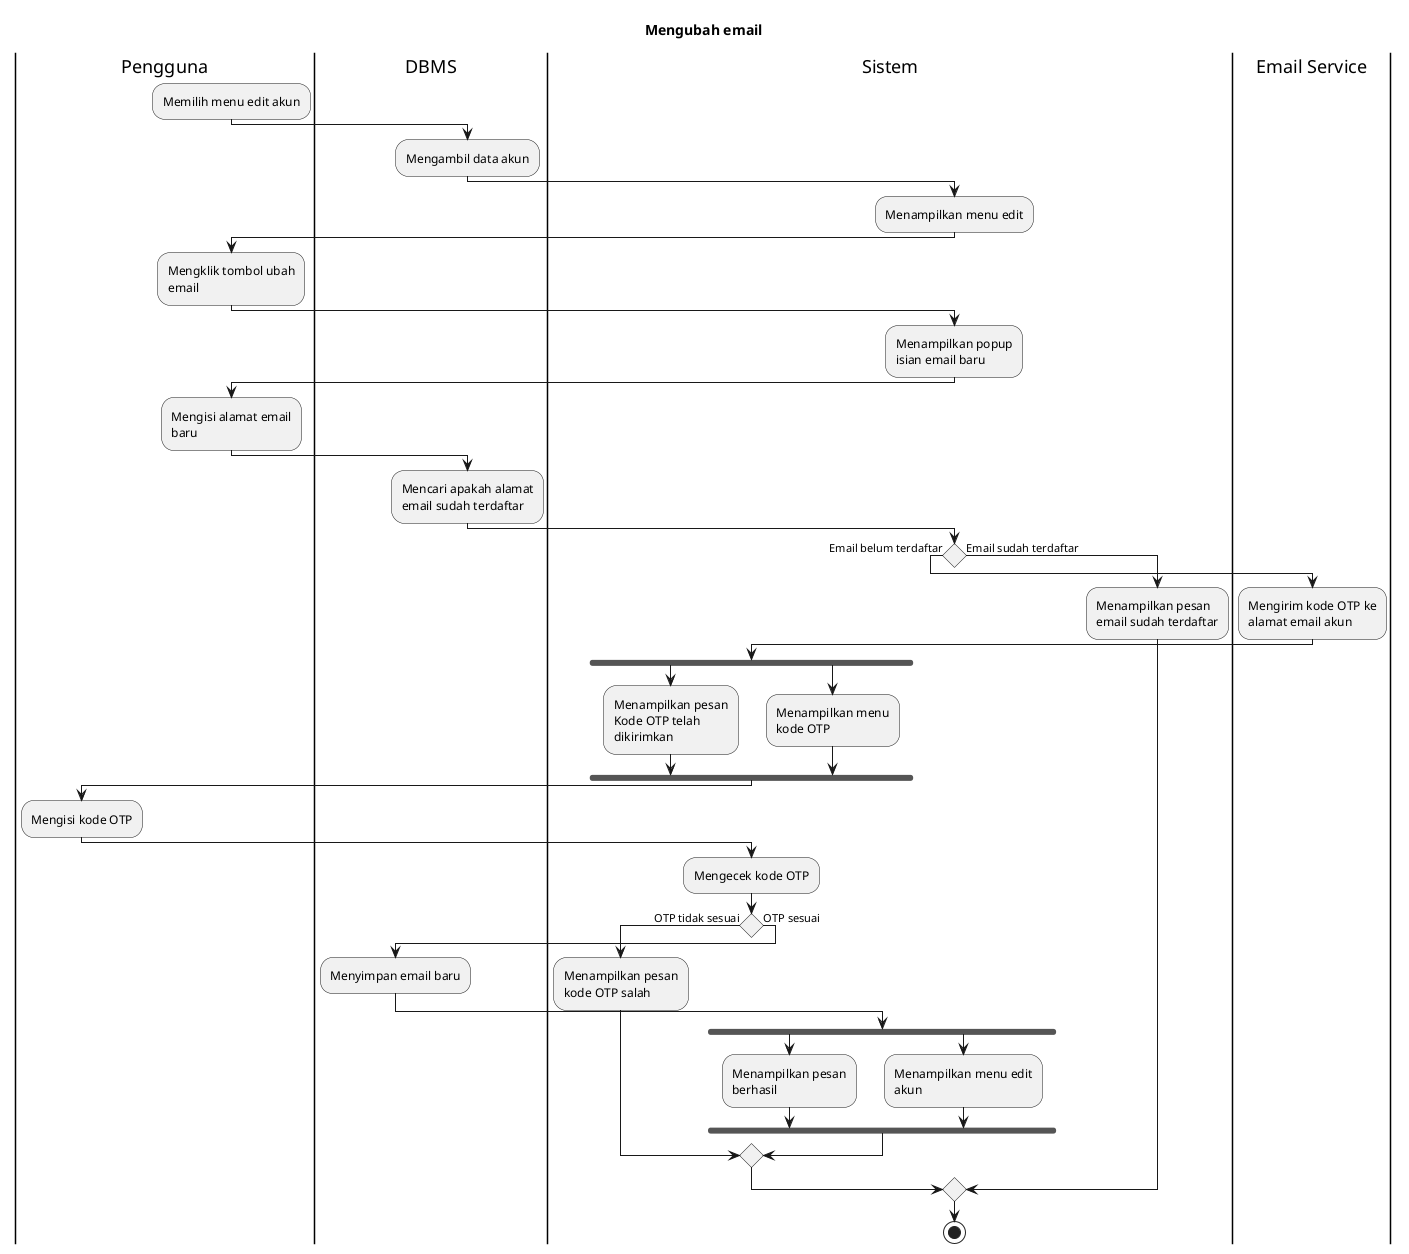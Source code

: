 @startuml UC-MGACCOUNT-002 - Mengubah email
skinparam wrapWidth 140

title Mengubah email
|Pengguna|
:Memilih menu edit akun;

|DBMS|
:Mengambil data akun;

|Sistem|
:Menampilkan menu edit;

|Pengguna|
:Mengklik tombol ubah email;

|Sistem|
:Menampilkan popup isian email baru;

|Pengguna|
:Mengisi alamat email baru;

|DBMS|
:Mencari apakah alamat email sudah terdaftar;

|Sistem|
if () then (Email belum terdaftar)
  |Email Service|
  :Mengirim kode OTP ke alamat email akun;

  |Sistem|
  fork
    :Menampilkan pesan Kode OTP telah dikirimkan;
  fork again
    :Menampilkan menu kode OTP;
  endfork

  |Pengguna|
  :Mengisi kode OTP;
  
  |Sistem|
  :Mengecek kode OTP;

  if () then (OTP tidak sesuai)
    :Menampilkan pesan kode OTP salah;
  else (OTP sesuai)
    |DBMS|
    :Menyimpan email baru;

    |Sistem|
    fork
      :Menampilkan pesan berhasil;
    fork again
      :Menampilkan menu edit akun;
    endfork
  endif
else (Email sudah terdaftar)
  :Menampilkan pesan email sudah terdaftar;
endif

stop

@enduml